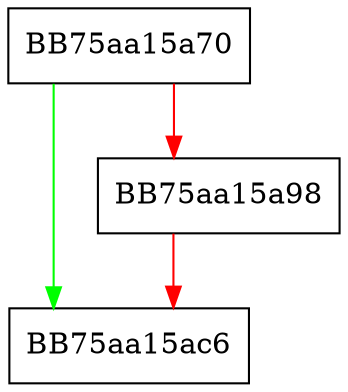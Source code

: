 digraph _Change_array {
  node [shape="box"];
  graph [splines=ortho];
  BB75aa15a70 -> BB75aa15ac6 [color="green"];
  BB75aa15a70 -> BB75aa15a98 [color="red"];
  BB75aa15a98 -> BB75aa15ac6 [color="red"];
}